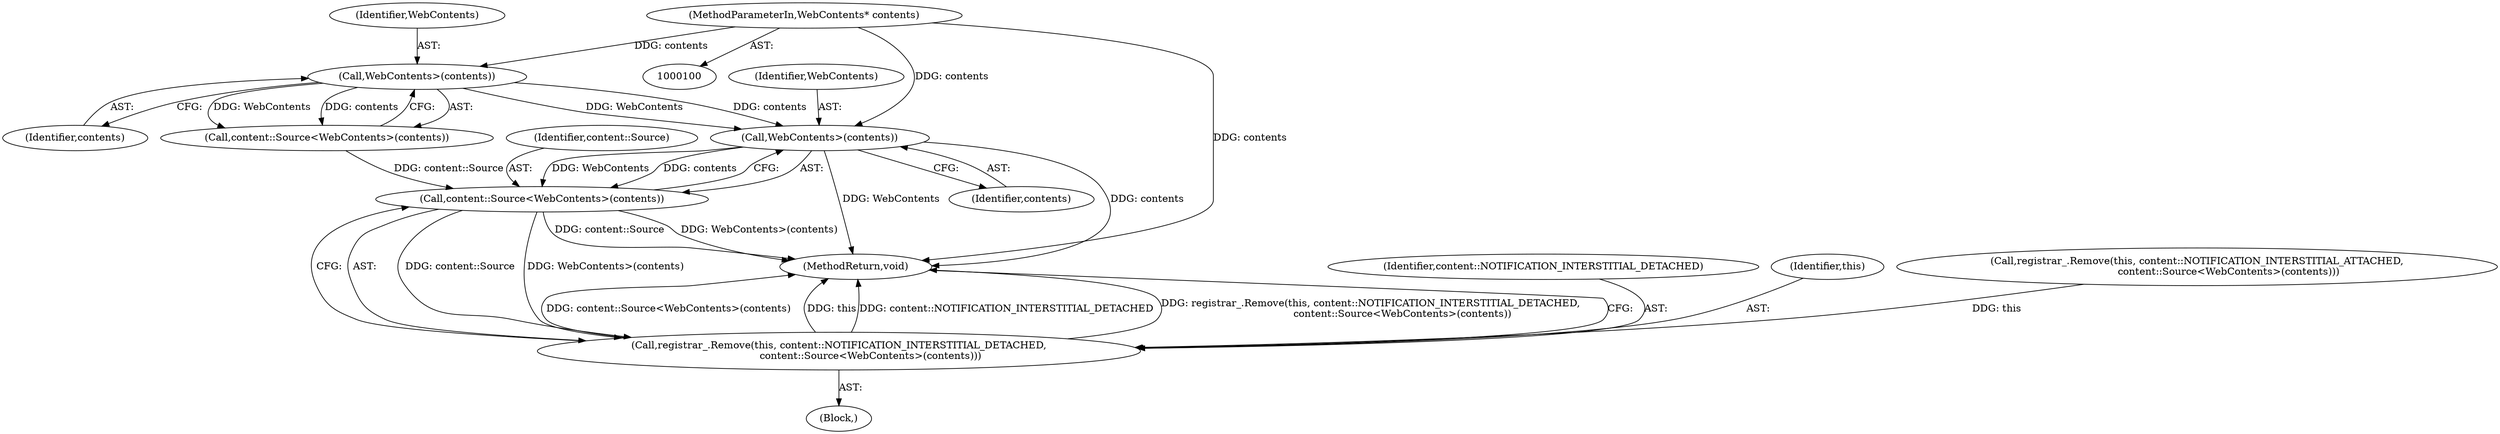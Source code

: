 digraph "0_Chrome_e89cfcb9090e8c98129ae9160c513f504db74599_5@pointer" {
"1000116" [label="(Call,WebContents>(contents))"];
"1000108" [label="(Call,WebContents>(contents))"];
"1000101" [label="(MethodParameterIn,WebContents* contents)"];
"1000114" [label="(Call,content::Source<WebContents>(contents))"];
"1000111" [label="(Call,registrar_.Remove(this, content::NOTIFICATION_INTERSTITIAL_DETACHED,\n                    content::Source<WebContents>(contents)))"];
"1000109" [label="(Identifier,WebContents)"];
"1000101" [label="(MethodParameterIn,WebContents* contents)"];
"1000111" [label="(Call,registrar_.Remove(this, content::NOTIFICATION_INTERSTITIAL_DETACHED,\n                    content::Source<WebContents>(contents)))"];
"1000115" [label="(Identifier,content::Source)"];
"1000113" [label="(Identifier,content::NOTIFICATION_INTERSTITIAL_DETACHED)"];
"1000118" [label="(Identifier,contents)"];
"1000102" [label="(Block,)"];
"1000119" [label="(MethodReturn,void)"];
"1000108" [label="(Call,WebContents>(contents))"];
"1000112" [label="(Identifier,this)"];
"1000103" [label="(Call,registrar_.Remove(this, content::NOTIFICATION_INTERSTITIAL_ATTACHED,\n                    content::Source<WebContents>(contents)))"];
"1000117" [label="(Identifier,WebContents)"];
"1000106" [label="(Call,content::Source<WebContents>(contents))"];
"1000116" [label="(Call,WebContents>(contents))"];
"1000114" [label="(Call,content::Source<WebContents>(contents))"];
"1000110" [label="(Identifier,contents)"];
"1000116" -> "1000114"  [label="AST: "];
"1000116" -> "1000118"  [label="CFG: "];
"1000117" -> "1000116"  [label="AST: "];
"1000118" -> "1000116"  [label="AST: "];
"1000114" -> "1000116"  [label="CFG: "];
"1000116" -> "1000119"  [label="DDG: WebContents"];
"1000116" -> "1000119"  [label="DDG: contents"];
"1000116" -> "1000114"  [label="DDG: WebContents"];
"1000116" -> "1000114"  [label="DDG: contents"];
"1000108" -> "1000116"  [label="DDG: WebContents"];
"1000108" -> "1000116"  [label="DDG: contents"];
"1000101" -> "1000116"  [label="DDG: contents"];
"1000108" -> "1000106"  [label="AST: "];
"1000108" -> "1000110"  [label="CFG: "];
"1000109" -> "1000108"  [label="AST: "];
"1000110" -> "1000108"  [label="AST: "];
"1000106" -> "1000108"  [label="CFG: "];
"1000108" -> "1000106"  [label="DDG: WebContents"];
"1000108" -> "1000106"  [label="DDG: contents"];
"1000101" -> "1000108"  [label="DDG: contents"];
"1000101" -> "1000100"  [label="AST: "];
"1000101" -> "1000119"  [label="DDG: contents"];
"1000114" -> "1000111"  [label="AST: "];
"1000115" -> "1000114"  [label="AST: "];
"1000111" -> "1000114"  [label="CFG: "];
"1000114" -> "1000119"  [label="DDG: content::Source"];
"1000114" -> "1000119"  [label="DDG: WebContents>(contents)"];
"1000114" -> "1000111"  [label="DDG: content::Source"];
"1000114" -> "1000111"  [label="DDG: WebContents>(contents)"];
"1000106" -> "1000114"  [label="DDG: content::Source"];
"1000111" -> "1000102"  [label="AST: "];
"1000112" -> "1000111"  [label="AST: "];
"1000113" -> "1000111"  [label="AST: "];
"1000119" -> "1000111"  [label="CFG: "];
"1000111" -> "1000119"  [label="DDG: content::Source<WebContents>(contents)"];
"1000111" -> "1000119"  [label="DDG: this"];
"1000111" -> "1000119"  [label="DDG: content::NOTIFICATION_INTERSTITIAL_DETACHED"];
"1000111" -> "1000119"  [label="DDG: registrar_.Remove(this, content::NOTIFICATION_INTERSTITIAL_DETACHED,\n                    content::Source<WebContents>(contents))"];
"1000103" -> "1000111"  [label="DDG: this"];
}
